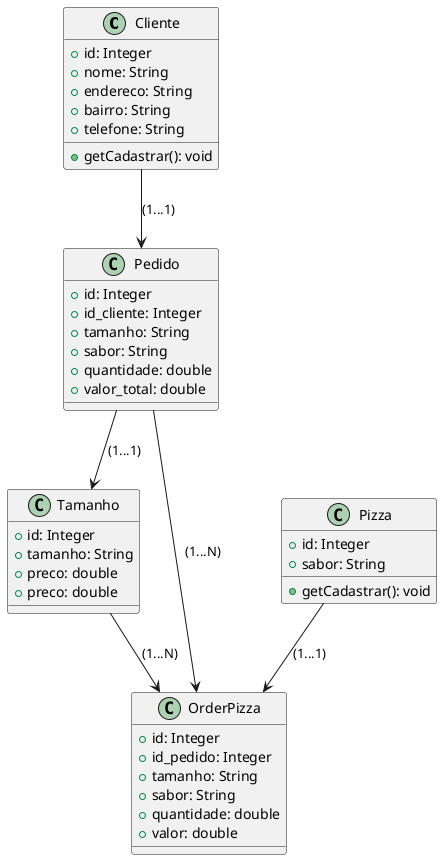 @startuml pizzaria

class Cliente {
    + id: Integer
    + nome: String
    + endereco: String
    + bairro: String
    + telefone: String

    + getCadastrar(): void
}

class Pedido {
    + id: Integer
    + id_cliente: Integer
    + tamanho: String
    + sabor: String
    + quantidade: double
    + valor_total: double
}

class Tamanho {
    + id: Integer
    + tamanho: String
    + preco: double
    + preco: double
}

class Pizza {
    + id: Integer
    + sabor: String

    + getCadastrar(): void
}

class OrderPizza {
    + id: Integer
    + id_pedido: Integer
    + tamanho: String
    + sabor: String
    + quantidade: double
    + valor: double
}

Cliente  --> Pedido: (1...1) 
Pedido --> Tamanho: (1...1)
Tamanho --> OrderPizza: (1...N)
Pedido --> OrderPizza: (1...N)
Pizza --> OrderPizza: (1...1)


@enduml